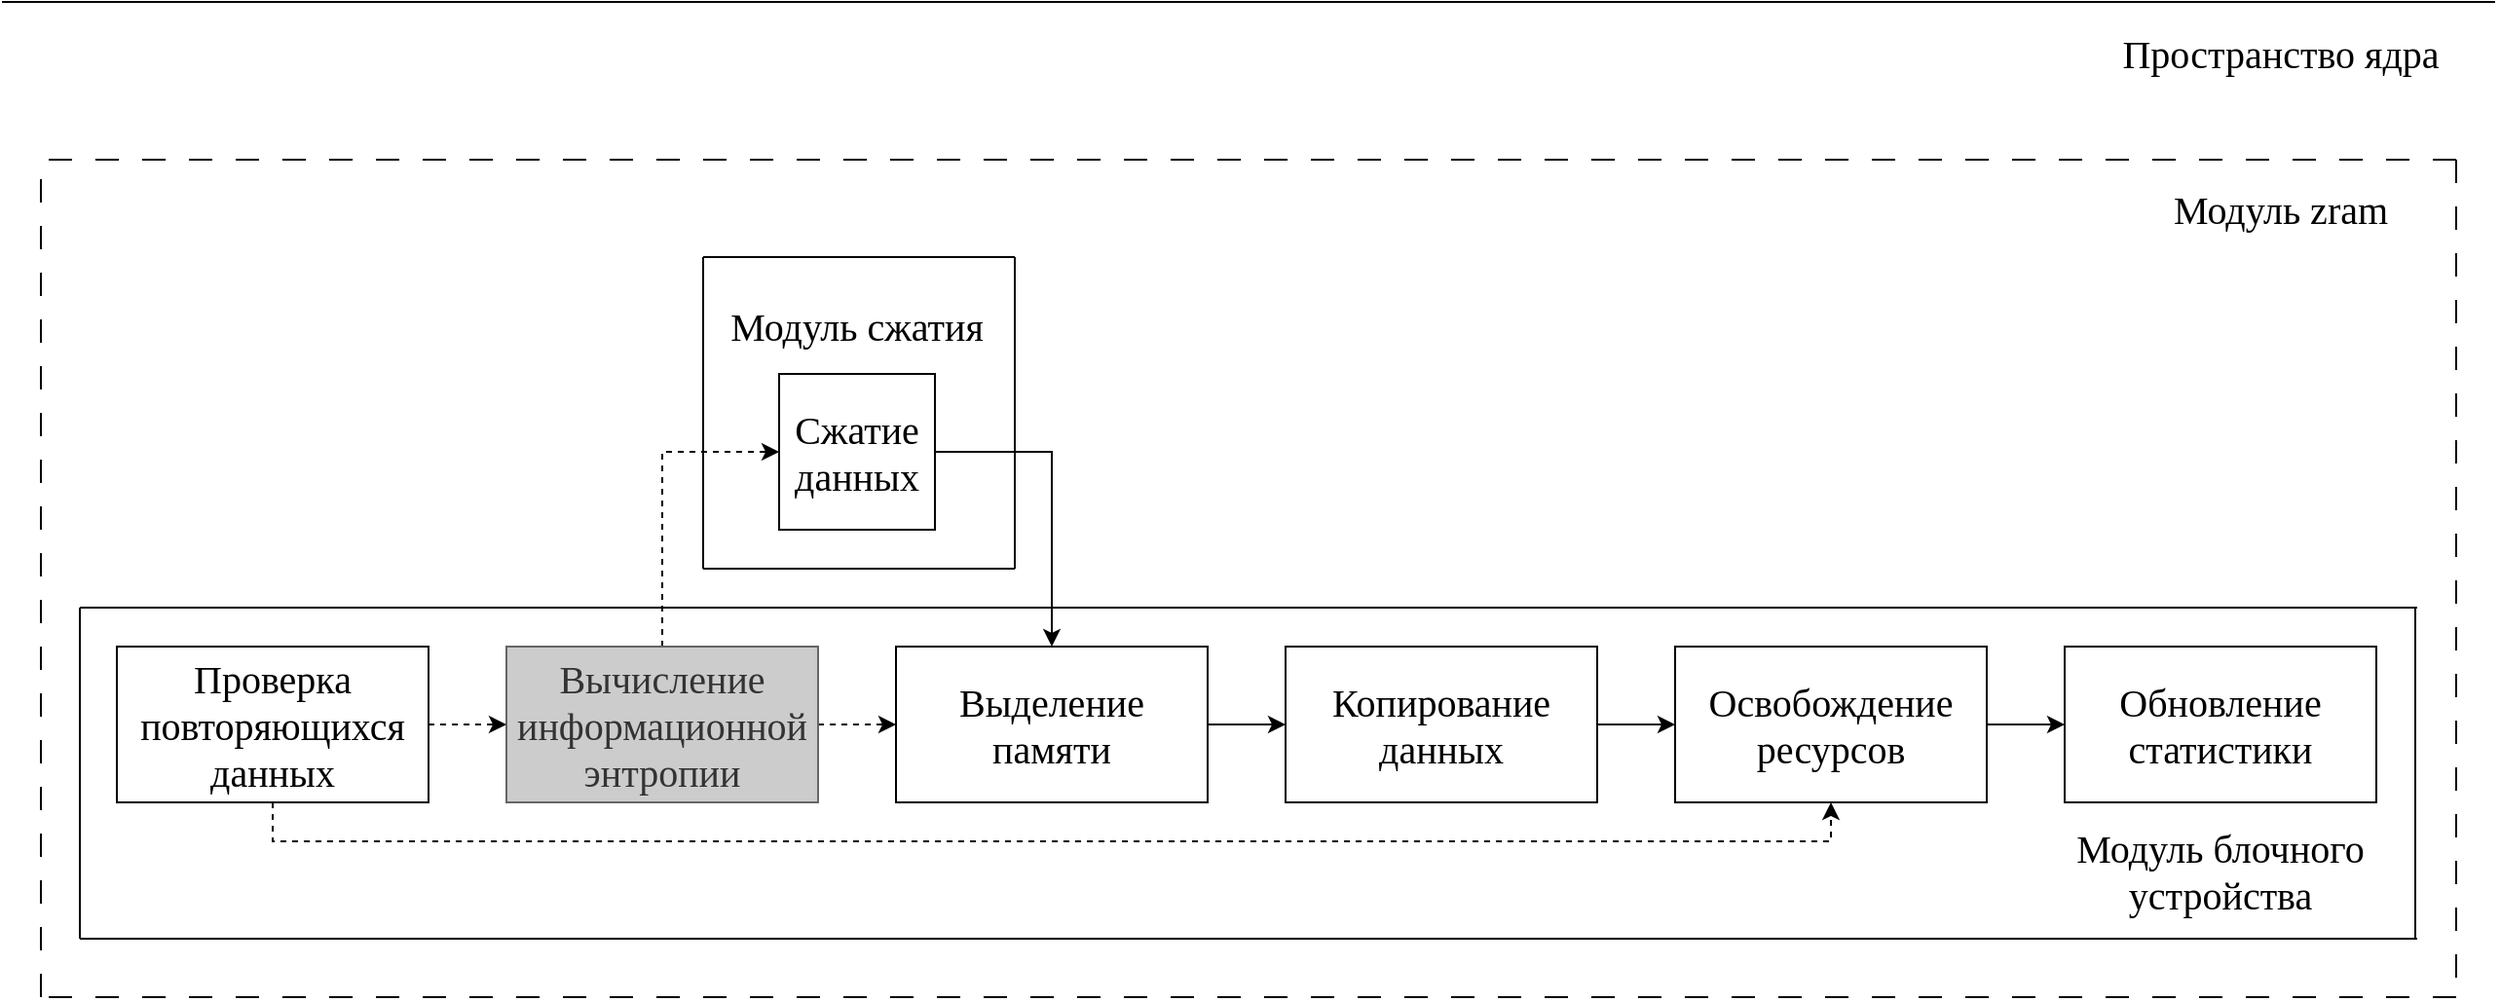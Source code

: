 <mxfile version="21.3.7" type="device">
  <diagram name="Страница 1" id="bHYNRlSTIzHRA6oqRkjn">
    <mxGraphModel dx="1956" dy="1182" grid="1" gridSize="10" guides="1" tooltips="1" connect="1" arrows="1" fold="1" page="1" pageScale="1" pageWidth="1300" pageHeight="280" math="0" shadow="0">
      <root>
        <mxCell id="0" />
        <mxCell id="1" parent="0" />
        <mxCell id="8-j4BtTnx-JnqvVjRiaJ-2" value="Пространство ядра" style="text;html=1;strokeColor=none;fillColor=none;align=center;verticalAlign=middle;whiteSpace=wrap;rounded=0;fontFamily=Times New Roman;fontSize=20;" parent="1" vertex="1">
          <mxGeometry x="1090" y="41" width="180" height="30" as="geometry" />
        </mxCell>
        <mxCell id="8-j4BtTnx-JnqvVjRiaJ-4" value="Модуль zram" style="text;html=1;strokeColor=none;fillColor=none;align=center;verticalAlign=middle;whiteSpace=wrap;rounded=0;fontFamily=Times New Roman;fontSize=20;" parent="1" vertex="1">
          <mxGeometry x="1110" y="121" width="140" height="30" as="geometry" />
        </mxCell>
        <mxCell id="8-j4BtTnx-JnqvVjRiaJ-9" value="Модуль сжатия" style="text;html=1;strokeColor=none;fillColor=none;align=center;verticalAlign=middle;whiteSpace=wrap;rounded=0;fontFamily=Times New Roman;fontSize=20;" parent="1" vertex="1">
          <mxGeometry x="381" y="181" width="136" height="30" as="geometry" />
        </mxCell>
        <mxCell id="8-j4BtTnx-JnqvVjRiaJ-10" value="" style="endArrow=none;html=1;rounded=0;" parent="1" edge="1">
          <mxGeometry width="50" height="50" relative="1" as="geometry">
            <mxPoint x="370" y="321" as="sourcePoint" />
            <mxPoint x="370" y="161" as="targetPoint" />
          </mxGeometry>
        </mxCell>
        <mxCell id="8-j4BtTnx-JnqvVjRiaJ-12" value="" style="endArrow=none;html=1;rounded=0;" parent="1" edge="1">
          <mxGeometry width="50" height="50" relative="1" as="geometry">
            <mxPoint x="530" y="161" as="sourcePoint" />
            <mxPoint x="370" y="161" as="targetPoint" />
          </mxGeometry>
        </mxCell>
        <mxCell id="8-j4BtTnx-JnqvVjRiaJ-13" value="" style="endArrow=none;html=1;rounded=0;" parent="1" edge="1">
          <mxGeometry width="50" height="50" relative="1" as="geometry">
            <mxPoint x="530.0" y="321" as="sourcePoint" />
            <mxPoint x="530.0" y="161" as="targetPoint" />
          </mxGeometry>
        </mxCell>
        <mxCell id="x7w2cqrkdolhqeWz1TXs-3" style="edgeStyle=orthogonalEdgeStyle;rounded=0;orthogonalLoop=1;jettySize=auto;html=1;exitX=1;exitY=0.5;exitDx=0;exitDy=0;entryX=0;entryY=0.5;entryDx=0;entryDy=0;dashed=1;" edge="1" parent="1" source="8-j4BtTnx-JnqvVjRiaJ-14" target="8-j4BtTnx-JnqvVjRiaJ-41">
          <mxGeometry relative="1" as="geometry" />
        </mxCell>
        <mxCell id="x7w2cqrkdolhqeWz1TXs-7" style="edgeStyle=orthogonalEdgeStyle;rounded=0;orthogonalLoop=1;jettySize=auto;html=1;exitX=0.5;exitY=0;exitDx=0;exitDy=0;entryX=0;entryY=0.5;entryDx=0;entryDy=0;dashed=1;" edge="1" parent="1" source="8-j4BtTnx-JnqvVjRiaJ-14" target="8-j4BtTnx-JnqvVjRiaJ-22">
          <mxGeometry relative="1" as="geometry" />
        </mxCell>
        <mxCell id="8-j4BtTnx-JnqvVjRiaJ-14" value="Вычисление информационной энтропии" style="rounded=0;whiteSpace=wrap;html=1;fontFamily=Times New Roman;fontSize=20;labelBackgroundColor=none;fillColor=#CCCCCC;fontColor=#333333;strokeColor=#666666;" parent="1" vertex="1">
          <mxGeometry x="269.0" y="361" width="160" height="80" as="geometry" />
        </mxCell>
        <mxCell id="8-j4BtTnx-JnqvVjRiaJ-15" value="Модуль блочного устройства" style="text;html=1;strokeColor=none;fillColor=none;align=center;verticalAlign=middle;whiteSpace=wrap;rounded=0;fontFamily=Times New Roman;fontSize=20;" parent="1" vertex="1">
          <mxGeometry x="1069" y="461" width="160" height="30" as="geometry" />
        </mxCell>
        <mxCell id="8-j4BtTnx-JnqvVjRiaJ-17" value="" style="endArrow=none;html=1;rounded=0;" parent="1" edge="1">
          <mxGeometry width="50" height="50" relative="1" as="geometry">
            <mxPoint x="1290" y="30" as="sourcePoint" />
            <mxPoint x="10" y="30" as="targetPoint" />
          </mxGeometry>
        </mxCell>
        <mxCell id="x7w2cqrkdolhqeWz1TXs-2" style="edgeStyle=orthogonalEdgeStyle;rounded=0;orthogonalLoop=1;jettySize=auto;html=1;exitX=1;exitY=0.5;exitDx=0;exitDy=0;entryX=0;entryY=0.5;entryDx=0;entryDy=0;dashed=1;" edge="1" parent="1" source="8-j4BtTnx-JnqvVjRiaJ-21" target="8-j4BtTnx-JnqvVjRiaJ-14">
          <mxGeometry relative="1" as="geometry" />
        </mxCell>
        <mxCell id="x7w2cqrkdolhqeWz1TXs-9" style="edgeStyle=orthogonalEdgeStyle;rounded=0;orthogonalLoop=1;jettySize=auto;html=1;exitX=0.5;exitY=1;exitDx=0;exitDy=0;entryX=0.5;entryY=1;entryDx=0;entryDy=0;dashed=1;" edge="1" parent="1" source="8-j4BtTnx-JnqvVjRiaJ-21" target="8-j4BtTnx-JnqvVjRiaJ-26">
          <mxGeometry relative="1" as="geometry" />
        </mxCell>
        <mxCell id="8-j4BtTnx-JnqvVjRiaJ-21" value="Проверка повторяющихся&lt;br style=&quot;font-size: 20px;&quot;&gt;данных" style="rounded=0;whiteSpace=wrap;html=1;fontFamily=Times New Roman;fontSize=20;" parent="1" vertex="1">
          <mxGeometry x="69" y="361" width="160" height="80" as="geometry" />
        </mxCell>
        <mxCell id="x7w2cqrkdolhqeWz1TXs-8" style="edgeStyle=orthogonalEdgeStyle;rounded=0;orthogonalLoop=1;jettySize=auto;html=1;exitX=1;exitY=0.5;exitDx=0;exitDy=0;entryX=0.5;entryY=0;entryDx=0;entryDy=0;" edge="1" parent="1" source="8-j4BtTnx-JnqvVjRiaJ-22" target="8-j4BtTnx-JnqvVjRiaJ-41">
          <mxGeometry relative="1" as="geometry" />
        </mxCell>
        <mxCell id="8-j4BtTnx-JnqvVjRiaJ-22" value="Сжатие данных" style="rounded=0;whiteSpace=wrap;html=1;fontFamily=Times New Roman;fontSize=20;" parent="1" vertex="1">
          <mxGeometry x="409" y="221" width="80" height="80" as="geometry" />
        </mxCell>
        <mxCell id="x7w2cqrkdolhqeWz1TXs-5" style="edgeStyle=orthogonalEdgeStyle;rounded=0;orthogonalLoop=1;jettySize=auto;html=1;exitX=1;exitY=0.5;exitDx=0;exitDy=0;entryX=0;entryY=0.5;entryDx=0;entryDy=0;" edge="1" parent="1" source="8-j4BtTnx-JnqvVjRiaJ-24" target="8-j4BtTnx-JnqvVjRiaJ-26">
          <mxGeometry relative="1" as="geometry" />
        </mxCell>
        <mxCell id="8-j4BtTnx-JnqvVjRiaJ-24" value="Копирование&lt;br style=&quot;font-size: 20px;&quot;&gt;данных" style="rounded=0;whiteSpace=wrap;html=1;fontFamily=Times New Roman;fontSize=20;" parent="1" vertex="1">
          <mxGeometry x="669" y="361" width="160" height="80" as="geometry" />
        </mxCell>
        <mxCell id="8-j4BtTnx-JnqvVjRiaJ-25" value="Обновление статистики" style="rounded=0;whiteSpace=wrap;html=1;fontFamily=Times New Roman;fontSize=20;" parent="1" vertex="1">
          <mxGeometry x="1069" y="361" width="160" height="80" as="geometry" />
        </mxCell>
        <mxCell id="x7w2cqrkdolhqeWz1TXs-6" style="edgeStyle=orthogonalEdgeStyle;rounded=0;orthogonalLoop=1;jettySize=auto;html=1;exitX=1;exitY=0.5;exitDx=0;exitDy=0;entryX=0;entryY=0.5;entryDx=0;entryDy=0;" edge="1" parent="1" source="8-j4BtTnx-JnqvVjRiaJ-26" target="8-j4BtTnx-JnqvVjRiaJ-25">
          <mxGeometry relative="1" as="geometry" />
        </mxCell>
        <mxCell id="8-j4BtTnx-JnqvVjRiaJ-26" value="Освобождение&lt;br style=&quot;font-size: 20px;&quot;&gt;ресурсов" style="rounded=0;whiteSpace=wrap;html=1;fontFamily=Times New Roman;fontSize=20;" parent="1" vertex="1">
          <mxGeometry x="869" y="361" width="160" height="80" as="geometry" />
        </mxCell>
        <mxCell id="x7w2cqrkdolhqeWz1TXs-4" style="edgeStyle=orthogonalEdgeStyle;rounded=0;orthogonalLoop=1;jettySize=auto;html=1;exitX=1;exitY=0.5;exitDx=0;exitDy=0;entryX=0;entryY=0.5;entryDx=0;entryDy=0;" edge="1" parent="1" source="8-j4BtTnx-JnqvVjRiaJ-41" target="8-j4BtTnx-JnqvVjRiaJ-24">
          <mxGeometry relative="1" as="geometry" />
        </mxCell>
        <mxCell id="8-j4BtTnx-JnqvVjRiaJ-41" value="Выделение &lt;br style=&quot;font-size: 20px;&quot;&gt;памяти" style="rounded=0;whiteSpace=wrap;html=1;fontFamily=Times New Roman;fontSize=20;" parent="1" vertex="1">
          <mxGeometry x="469.0" y="361" width="160" height="80" as="geometry" />
        </mxCell>
        <mxCell id="0QxBdEduHU2mTVZzbe1w-3" value="" style="endArrow=none;html=1;rounded=0;" parent="1" edge="1">
          <mxGeometry width="50" height="50" relative="1" as="geometry">
            <mxPoint x="50" y="511" as="sourcePoint" />
            <mxPoint x="1250" y="511" as="targetPoint" />
          </mxGeometry>
        </mxCell>
        <mxCell id="0QxBdEduHU2mTVZzbe1w-4" value="" style="endArrow=none;html=1;rounded=0;" parent="1" edge="1">
          <mxGeometry width="50" height="50" relative="1" as="geometry">
            <mxPoint x="1249" y="511" as="sourcePoint" />
            <mxPoint x="1249" y="341" as="targetPoint" />
          </mxGeometry>
        </mxCell>
        <mxCell id="0QxBdEduHU2mTVZzbe1w-7" value="" style="endArrow=none;dashed=1;html=1;rounded=0;endSize=6;strokeWidth=1;dashPattern=12 12;" parent="1" edge="1">
          <mxGeometry width="50" height="50" relative="1" as="geometry">
            <mxPoint x="1270" y="111" as="sourcePoint" />
            <mxPoint x="30" y="111" as="targetPoint" />
          </mxGeometry>
        </mxCell>
        <mxCell id="0QxBdEduHU2mTVZzbe1w-8" value="" style="endArrow=none;dashed=1;html=1;rounded=0;endSize=6;strokeWidth=1;dashPattern=12 12;" parent="1" edge="1">
          <mxGeometry width="50" height="50" relative="1" as="geometry">
            <mxPoint x="1270" y="531" as="sourcePoint" />
            <mxPoint x="1270" y="101" as="targetPoint" />
          </mxGeometry>
        </mxCell>
        <mxCell id="x7w2cqrkdolhqeWz1TXs-11" value="" style="endArrow=none;html=1;rounded=0;" edge="1" parent="1">
          <mxGeometry width="50" height="50" relative="1" as="geometry">
            <mxPoint x="50" y="511" as="sourcePoint" />
            <mxPoint x="50" y="341" as="targetPoint" />
          </mxGeometry>
        </mxCell>
        <mxCell id="x7w2cqrkdolhqeWz1TXs-12" value="" style="endArrow=none;html=1;rounded=0;" edge="1" parent="1">
          <mxGeometry width="50" height="50" relative="1" as="geometry">
            <mxPoint x="50" y="341" as="sourcePoint" />
            <mxPoint x="1250" y="341" as="targetPoint" />
          </mxGeometry>
        </mxCell>
        <mxCell id="x7w2cqrkdolhqeWz1TXs-13" value="" style="endArrow=none;html=1;rounded=0;" edge="1" parent="1">
          <mxGeometry width="50" height="50" relative="1" as="geometry">
            <mxPoint x="530" y="321" as="sourcePoint" />
            <mxPoint x="370" y="321" as="targetPoint" />
          </mxGeometry>
        </mxCell>
        <mxCell id="x7w2cqrkdolhqeWz1TXs-14" value="" style="endArrow=none;dashed=1;html=1;rounded=0;endSize=6;strokeWidth=1;dashPattern=12 12;" edge="1" parent="1">
          <mxGeometry width="50" height="50" relative="1" as="geometry">
            <mxPoint x="30" y="541" as="sourcePoint" />
            <mxPoint x="30" y="111" as="targetPoint" />
          </mxGeometry>
        </mxCell>
        <mxCell id="x7w2cqrkdolhqeWz1TXs-15" value="" style="endArrow=none;dashed=1;html=1;rounded=0;endSize=6;strokeWidth=1;dashPattern=12 12;" edge="1" parent="1">
          <mxGeometry width="50" height="50" relative="1" as="geometry">
            <mxPoint x="1270" y="541" as="sourcePoint" />
            <mxPoint x="30" y="541" as="targetPoint" />
          </mxGeometry>
        </mxCell>
      </root>
    </mxGraphModel>
  </diagram>
</mxfile>

